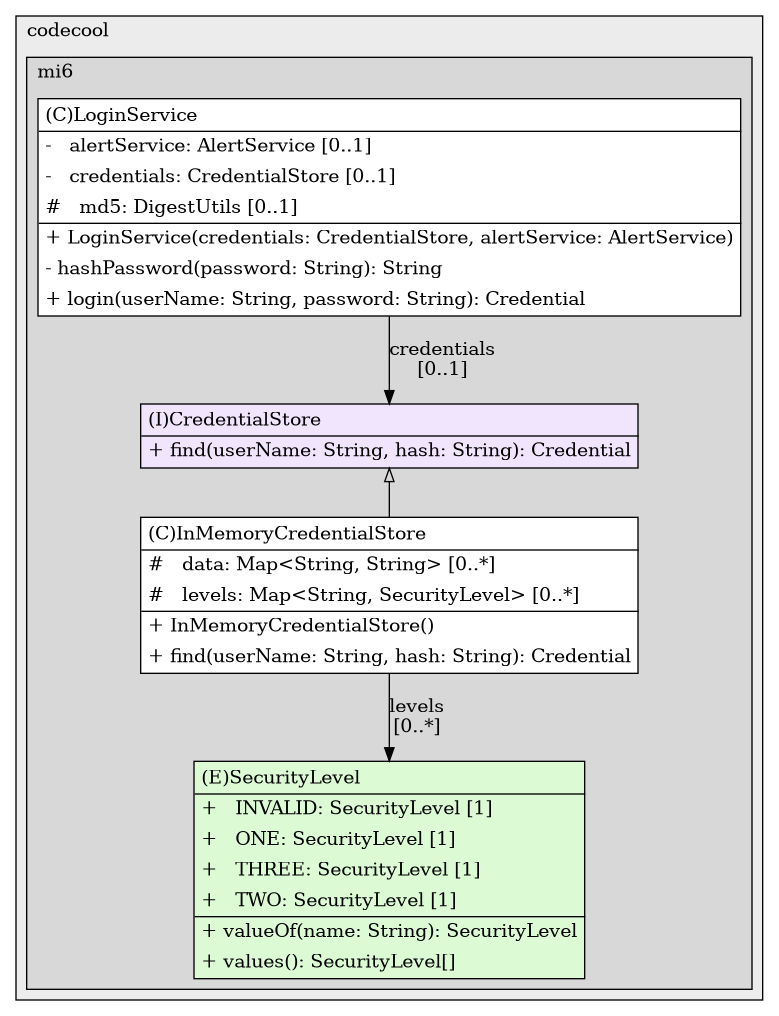 @startuml

/' diagram meta data start
config=StructureConfiguration;
{
  "projectClassification": {
    "searchMode": "OpenProject", // OpenProject, AllProjects
    "includedProjects": "",
    "pathEndKeywords": "*.impl",
    "isClientPath": "",
    "isClientName": "",
    "isTestPath": "",
    "isTestName": "",
    "isMappingPath": "",
    "isMappingName": "",
    "isDataAccessPath": "",
    "isDataAccessName": "",
    "isDataStructurePath": "",
    "isDataStructureName": "",
    "isInterfaceStructuresPath": "",
    "isInterfaceStructuresName": "",
    "isEntryPointPath": "",
    "isEntryPointName": ""
  },
  "graphRestriction": {
    "classPackageExcludeFilter": "",
    "classPackageIncludeFilter": "",
    "classNameExcludeFilter": "",
    "classNameIncludeFilter": "",
    "methodNameExcludeFilter": "",
    "methodNameIncludeFilter": "",
    "removeByInheritance": "", // inheritance/annotation based filtering is done in a second step
    "removeByAnnotation": "",
    "removeByClassPackage": "", // cleanup the graph after inheritance/annotation based filtering is done
    "removeByClassName": "",
    "cutMappings": false,
    "cutEnum": false,
    "cutTests": true,
    "cutClient": true,
    "cutDataAccess": false,
    "cutInterfaceStructures": false,
    "cutDataStructures": false,
    "cutGetterAndSetter": false,
    "cutConstructors": false
  },
  "graphTraversal": {
    "forwardDepth": 3,
    "backwardDepth": 3,
    "classPackageExcludeFilter": "",
    "classPackageIncludeFilter": "",
    "classNameExcludeFilter": "",
    "classNameIncludeFilter": "",
    "methodNameExcludeFilter": "",
    "methodNameIncludeFilter": "",
    "hideMappings": false,
    "hideDataStructures": false,
    "hidePrivateMethods": true,
    "hideInterfaceCalls": true, // indirection: implementation -> interface (is hidden) -> implementation
    "onlyShowApplicationEntryPoints": false // root node is included
  },
  "details": {
    "aggregation": "GroupByClass", // ByClass, GroupByClass, None
    "showClassGenericTypes": true,
    "showMethods": true,
    "showMethodParameterNames": true,
    "showMethodParameterTypes": true,
    "showMethodReturnType": true,
    "showPackageLevels": 2,
    "showDetailedClassStructure": true
  },
  "rootClass": "com.codecool.mi6.stores.CredentialStore"
}
diagram meta data end '/



digraph g {
    rankdir="TB"
    splines=polyline
    

'nodes 
subgraph cluster_867524938 { 
   	label=codecool
	labeljust=l
	fillcolor="#ececec"
	style=filled
   
   subgraph cluster_1407640290 { 
   	label=mi6
	labeljust=l
	fillcolor="#d8d8d8"
	style=filled
   
   CredentialStore1767014481[
	label=<<TABLE BORDER="1" CELLBORDER="0" CELLPADDING="4" CELLSPACING="0">
<TR><TD ALIGN="LEFT" >(I)CredentialStore</TD></TR>
<HR/>
<TR><TD ALIGN="LEFT" >+ find(userName: String, hash: String): Credential</TD></TR>
</TABLE>>
	style=filled
	margin=0
	shape=plaintext
	fillcolor="#F1E5FD"
];

InMemoryCredentialStore1767014481[
	label=<<TABLE BORDER="1" CELLBORDER="0" CELLPADDING="4" CELLSPACING="0">
<TR><TD ALIGN="LEFT" >(C)InMemoryCredentialStore</TD></TR>
<HR/>
<TR><TD ALIGN="LEFT" >#   data: Map&lt;String, String&gt; [0..*]</TD></TR>
<TR><TD ALIGN="LEFT" >#   levels: Map&lt;String, SecurityLevel&gt; [0..*]</TD></TR>
<HR/>
<TR><TD ALIGN="LEFT" >+ InMemoryCredentialStore()</TD></TR>
<TR><TD ALIGN="LEFT" >+ find(userName: String, hash: String): Credential</TD></TR>
</TABLE>>
	style=filled
	margin=0
	shape=plaintext
	fillcolor="#FFFFFF"
];

LoginService1250869565[
	label=<<TABLE BORDER="1" CELLBORDER="0" CELLPADDING="4" CELLSPACING="0">
<TR><TD ALIGN="LEFT" >(C)LoginService</TD></TR>
<HR/>
<TR><TD ALIGN="LEFT" >-   alertService: AlertService [0..1]</TD></TR>
<TR><TD ALIGN="LEFT" >-   credentials: CredentialStore [0..1]</TD></TR>
<TR><TD ALIGN="LEFT" >#   md5: DigestUtils [0..1]</TD></TR>
<HR/>
<TR><TD ALIGN="LEFT" >+ LoginService(credentials: CredentialStore, alertService: AlertService)</TD></TR>
<TR><TD ALIGN="LEFT" >- hashPassword(password: String): String</TD></TR>
<TR><TD ALIGN="LEFT" >+ login(userName: String, password: String): Credential</TD></TR>
</TABLE>>
	style=filled
	margin=0
	shape=plaintext
	fillcolor="#FFFFFF"
];

SecurityLevel1590281993[
	label=<<TABLE BORDER="1" CELLBORDER="0" CELLPADDING="4" CELLSPACING="0">
<TR><TD ALIGN="LEFT" >(E)SecurityLevel</TD></TR>
<HR/>
<TR><TD ALIGN="LEFT" >+   INVALID: SecurityLevel [1]</TD></TR>
<TR><TD ALIGN="LEFT" >+   ONE: SecurityLevel [1]</TD></TR>
<TR><TD ALIGN="LEFT" >+   THREE: SecurityLevel [1]</TD></TR>
<TR><TD ALIGN="LEFT" >+   TWO: SecurityLevel [1]</TD></TR>
<HR/>
<TR><TD ALIGN="LEFT" >+ valueOf(name: String): SecurityLevel</TD></TR>
<TR><TD ALIGN="LEFT" >+ values(): SecurityLevel[]</TD></TR>
</TABLE>>
	style=filled
	margin=0
	shape=plaintext
	fillcolor="#DCFBD5"
];
} 
} 

'edges    
CredentialStore1767014481 -> InMemoryCredentialStore1767014481[arrowhead=none, arrowtail=empty, dir=both];
InMemoryCredentialStore1767014481 -> SecurityLevel1590281993[label="levels
[0..*]"];
LoginService1250869565 -> CredentialStore1767014481[label="credentials
[0..1]"];
    
}
@enduml